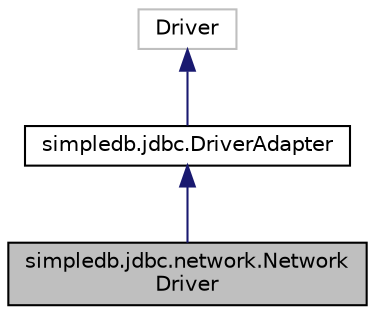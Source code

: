 digraph "simpledb.jdbc.network.NetworkDriver"
{
  edge [fontname="Helvetica",fontsize="10",labelfontname="Helvetica",labelfontsize="10"];
  node [fontname="Helvetica",fontsize="10",shape=record];
  Node0 [label="simpledb.jdbc.network.Network\lDriver",height=0.2,width=0.4,color="black", fillcolor="grey75", style="filled", fontcolor="black"];
  Node1 -> Node0 [dir="back",color="midnightblue",fontsize="10",style="solid",fontname="Helvetica"];
  Node1 [label="simpledb.jdbc.DriverAdapter",height=0.2,width=0.4,color="black", fillcolor="white", style="filled",URL="$classsimpledb_1_1jdbc_1_1DriverAdapter.html"];
  Node2 -> Node1 [dir="back",color="midnightblue",fontsize="10",style="solid",fontname="Helvetica"];
  Node2 [label="Driver",height=0.2,width=0.4,color="grey75", fillcolor="white", style="filled"];
}
